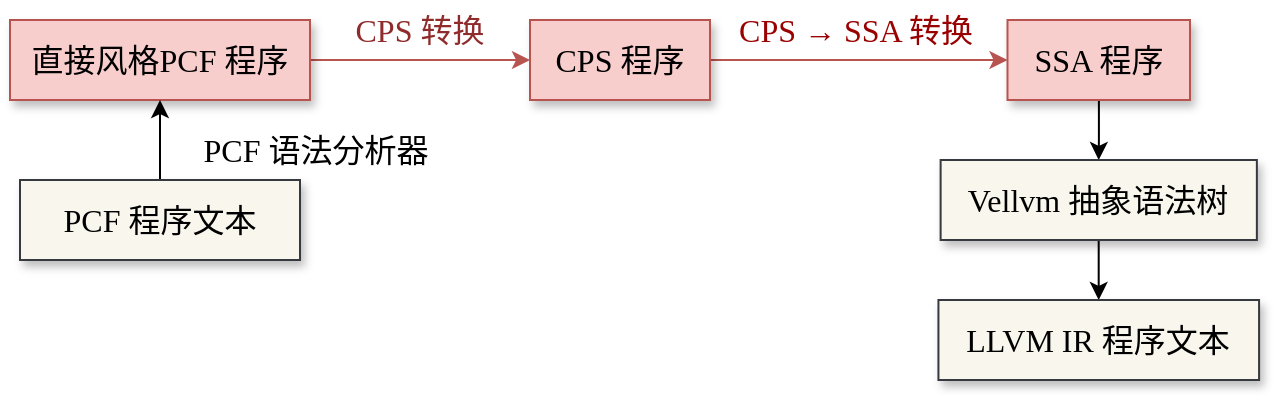 <mxfile version="22.1.5" type="github">
  <diagram name="第 1 页" id="DbckvpBFuPU66umTCdst">
    <mxGraphModel dx="982" dy="528" grid="1" gridSize="10" guides="1" tooltips="1" connect="1" arrows="1" fold="1" page="1" pageScale="1" pageWidth="827" pageHeight="1169" math="0" shadow="0">
      <root>
        <mxCell id="0" />
        <mxCell id="1" parent="0" />
        <mxCell id="Ax9IiTMzF-sSAHh43Iia-16" value="" style="edgeStyle=orthogonalEdgeStyle;rounded=0;orthogonalLoop=1;jettySize=auto;html=1;fillColor=#f8cecc;strokeColor=#b85450;" edge="1" parent="1" source="Ax9IiTMzF-sSAHh43Iia-17" target="Ax9IiTMzF-sSAHh43Iia-19">
          <mxGeometry relative="1" as="geometry" />
        </mxCell>
        <mxCell id="Ax9IiTMzF-sSAHh43Iia-17" value="&lt;span style=&quot;color: rgb(0, 0, 0); font-family: &amp;quot;Times New Roman&amp;quot;; font-size: 16px; font-style: normal; font-variant-ligatures: normal; font-variant-caps: normal; font-weight: 400; letter-spacing: normal; orphans: 2; text-align: center; text-indent: 0px; text-transform: none; widows: 2; word-spacing: 0px; -webkit-text-stroke-width: 0px; text-decoration-thickness: initial; text-decoration-style: initial; text-decoration-color: initial; float: none; display: inline !important;&quot;&gt;CPS 程序&lt;/span&gt;" style="rounded=0;whiteSpace=wrap;html=1;shadow=1;fillColor=#f8cecc;strokeColor=#b85450;labelBackgroundColor=none;" vertex="1" parent="1">
          <mxGeometry x="380" y="70" width="90" height="40" as="geometry" />
        </mxCell>
        <mxCell id="Ax9IiTMzF-sSAHh43Iia-18" value="" style="edgeStyle=orthogonalEdgeStyle;rounded=0;orthogonalLoop=1;jettySize=auto;html=1;" edge="1" parent="1" source="Ax9IiTMzF-sSAHh43Iia-19" target="Ax9IiTMzF-sSAHh43Iia-26">
          <mxGeometry relative="1" as="geometry" />
        </mxCell>
        <mxCell id="Ax9IiTMzF-sSAHh43Iia-19" value="&lt;font face=&quot;Times New Roman&quot;&gt;&lt;span style=&quot;font-size: 16px;&quot;&gt;SSA 程序&lt;/span&gt;&lt;/font&gt;" style="rounded=0;whiteSpace=wrap;html=1;shadow=1;fillColor=#f8cecc;strokeColor=#b85450;labelBackgroundColor=none;" vertex="1" parent="1">
          <mxGeometry x="618.75" y="70" width="91.25" height="40" as="geometry" />
        </mxCell>
        <mxCell id="Ax9IiTMzF-sSAHh43Iia-20" value="&lt;font style=&quot;font-size: 16px;&quot; face=&quot;Times New Roman&quot; color=&quot;#990000&quot;&gt;CPS → SSA 转换&lt;/font&gt;" style="text;html=1;strokeColor=none;fillColor=none;align=center;verticalAlign=middle;whiteSpace=wrap;rounded=0;" vertex="1" parent="1">
          <mxGeometry x="480" y="60" width="126.25" height="30" as="geometry" />
        </mxCell>
        <mxCell id="Ax9IiTMzF-sSAHh43Iia-21" value="" style="edgeStyle=orthogonalEdgeStyle;rounded=0;orthogonalLoop=1;jettySize=auto;html=1;fillColor=#f8cecc;strokeColor=#b85450;" edge="1" parent="1" source="Ax9IiTMzF-sSAHh43Iia-22" target="Ax9IiTMzF-sSAHh43Iia-17">
          <mxGeometry relative="1" as="geometry" />
        </mxCell>
        <mxCell id="Ax9IiTMzF-sSAHh43Iia-22" value="直接风格PCF 程序" style="rounded=0;whiteSpace=wrap;html=1;labelBackgroundColor=none;fontFamily=Times New Roman;fontSize=16;shadow=1;fillColor=#f8cecc;strokeColor=#b85450;" vertex="1" parent="1">
          <mxGeometry x="120" y="70" width="150" height="40" as="geometry" />
        </mxCell>
        <mxCell id="Ax9IiTMzF-sSAHh43Iia-23" value="" style="edgeStyle=orthogonalEdgeStyle;rounded=0;orthogonalLoop=1;jettySize=auto;html=1;" edge="1" parent="1" source="Ax9IiTMzF-sSAHh43Iia-24" target="Ax9IiTMzF-sSAHh43Iia-22">
          <mxGeometry relative="1" as="geometry" />
        </mxCell>
        <mxCell id="Ax9IiTMzF-sSAHh43Iia-24" value="PCF 程序文本" style="rounded=0;whiteSpace=wrap;html=1;labelBackgroundColor=none;fontFamily=Times New Roman;fontSize=16;shadow=1;fillColor=#f9f7ed;strokeColor=#36393d;" vertex="1" parent="1">
          <mxGeometry x="125" y="150" width="140" height="40" as="geometry" />
        </mxCell>
        <mxCell id="Ax9IiTMzF-sSAHh43Iia-25" value="" style="edgeStyle=orthogonalEdgeStyle;rounded=0;orthogonalLoop=1;jettySize=auto;html=1;" edge="1" parent="1" source="Ax9IiTMzF-sSAHh43Iia-26" target="Ax9IiTMzF-sSAHh43Iia-27">
          <mxGeometry relative="1" as="geometry" />
        </mxCell>
        <mxCell id="Ax9IiTMzF-sSAHh43Iia-26" value="Vellvm 抽象语法树" style="rounded=0;whiteSpace=wrap;html=1;labelBackgroundColor=none;fontFamily=Times New Roman;fontSize=16;shadow=1;fillColor=#f9f7ed;strokeColor=#36393d;" vertex="1" parent="1">
          <mxGeometry x="585.31" y="140" width="158.12" height="40" as="geometry" />
        </mxCell>
        <mxCell id="Ax9IiTMzF-sSAHh43Iia-27" value="LLVM IR 程序文本" style="rounded=0;whiteSpace=wrap;html=1;labelBackgroundColor=none;fontFamily=Times New Roman;fontSize=16;shadow=1;fillColor=#f9f7ed;strokeColor=#36393d;" vertex="1" parent="1">
          <mxGeometry x="584.22" y="210" width="160.32" height="40" as="geometry" />
        </mxCell>
        <mxCell id="Ax9IiTMzF-sSAHh43Iia-28" value="PCF 语法分析器" style="text;html=1;strokeColor=none;fillColor=none;align=center;verticalAlign=middle;whiteSpace=wrap;rounded=0;fontSize=16;fontFamily=Times New Roman;fontColor=#000000;" vertex="1" parent="1">
          <mxGeometry x="212.5" y="120" width="120" height="30" as="geometry" />
        </mxCell>
        <mxCell id="Ax9IiTMzF-sSAHh43Iia-29" value="&lt;font color=&quot;#8f2b2b&quot;&gt;CPS 转换&lt;/font&gt;" style="text;html=1;strokeColor=none;fillColor=none;align=center;verticalAlign=middle;whiteSpace=wrap;rounded=0;fontSize=16;fontFamily=Times New Roman;fontColor=#000000;" vertex="1" parent="1">
          <mxGeometry x="280" y="60" width="90" height="30" as="geometry" />
        </mxCell>
      </root>
    </mxGraphModel>
  </diagram>
</mxfile>
